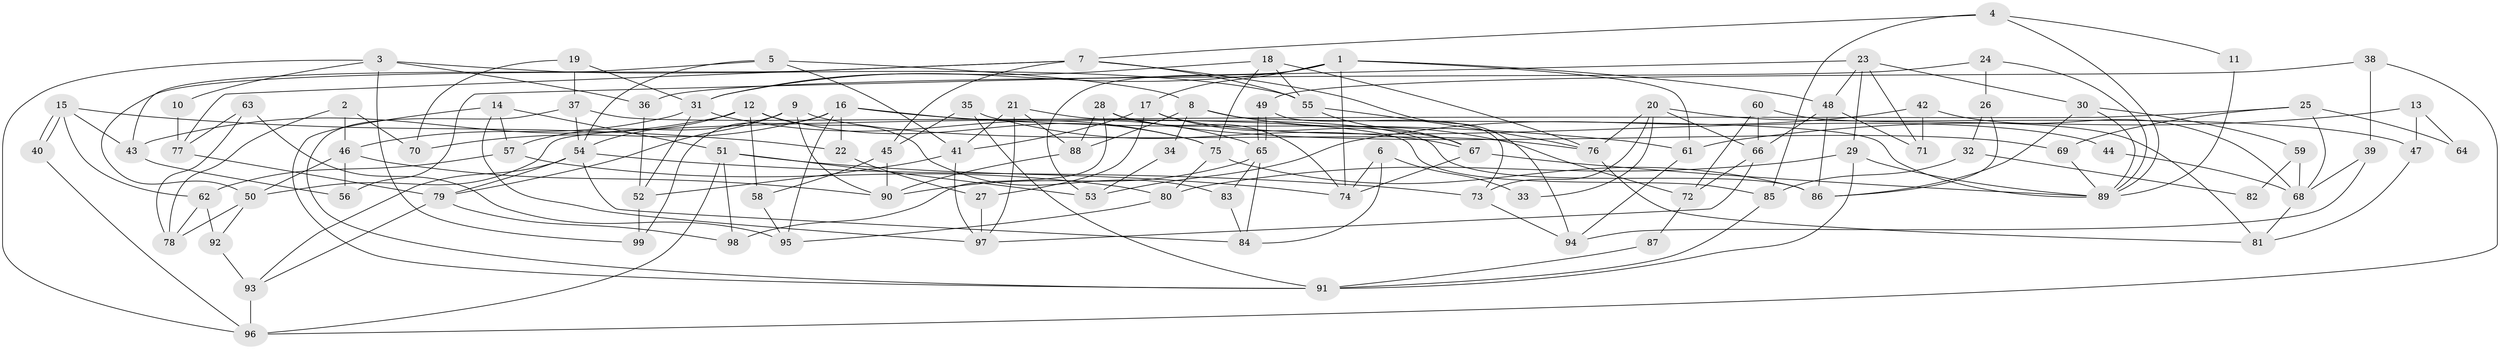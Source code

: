 // coarse degree distribution, {8: 0.1, 4: 0.2, 2: 0.04, 5: 0.18, 6: 0.18, 7: 0.08, 3: 0.16, 9: 0.06}
// Generated by graph-tools (version 1.1) at 2025/37/03/04/25 23:37:11]
// undirected, 99 vertices, 198 edges
graph export_dot {
  node [color=gray90,style=filled];
  1;
  2;
  3;
  4;
  5;
  6;
  7;
  8;
  9;
  10;
  11;
  12;
  13;
  14;
  15;
  16;
  17;
  18;
  19;
  20;
  21;
  22;
  23;
  24;
  25;
  26;
  27;
  28;
  29;
  30;
  31;
  32;
  33;
  34;
  35;
  36;
  37;
  38;
  39;
  40;
  41;
  42;
  43;
  44;
  45;
  46;
  47;
  48;
  49;
  50;
  51;
  52;
  53;
  54;
  55;
  56;
  57;
  58;
  59;
  60;
  61;
  62;
  63;
  64;
  65;
  66;
  67;
  68;
  69;
  70;
  71;
  72;
  73;
  74;
  75;
  76;
  77;
  78;
  79;
  80;
  81;
  82;
  83;
  84;
  85;
  86;
  87;
  88;
  89;
  90;
  91;
  92;
  93;
  94;
  95;
  96;
  97;
  98;
  99;
  1 -- 31;
  1 -- 17;
  1 -- 48;
  1 -- 53;
  1 -- 61;
  1 -- 74;
  2 -- 70;
  2 -- 78;
  2 -- 46;
  3 -- 96;
  3 -- 55;
  3 -- 10;
  3 -- 36;
  3 -- 99;
  4 -- 89;
  4 -- 85;
  4 -- 7;
  4 -- 11;
  5 -- 54;
  5 -- 41;
  5 -- 8;
  5 -- 43;
  6 -- 74;
  6 -- 84;
  6 -- 33;
  7 -- 94;
  7 -- 45;
  7 -- 50;
  7 -- 55;
  7 -- 77;
  8 -- 89;
  8 -- 34;
  8 -- 72;
  8 -- 88;
  9 -- 90;
  9 -- 76;
  9 -- 57;
  9 -- 79;
  10 -- 77;
  11 -- 89;
  12 -- 75;
  12 -- 54;
  12 -- 43;
  12 -- 58;
  12 -- 83;
  13 -- 47;
  13 -- 61;
  13 -- 64;
  14 -- 97;
  14 -- 91;
  14 -- 51;
  14 -- 57;
  15 -- 40;
  15 -- 40;
  15 -- 43;
  15 -- 22;
  15 -- 62;
  16 -- 65;
  16 -- 95;
  16 -- 22;
  16 -- 61;
  16 -- 70;
  16 -- 99;
  17 -- 67;
  17 -- 41;
  17 -- 27;
  17 -- 44;
  18 -- 75;
  18 -- 76;
  18 -- 31;
  18 -- 55;
  19 -- 37;
  19 -- 31;
  19 -- 70;
  20 -- 76;
  20 -- 66;
  20 -- 33;
  20 -- 47;
  20 -- 73;
  21 -- 97;
  21 -- 88;
  21 -- 41;
  21 -- 86;
  22 -- 27;
  23 -- 56;
  23 -- 29;
  23 -- 30;
  23 -- 48;
  23 -- 71;
  24 -- 36;
  24 -- 89;
  24 -- 26;
  25 -- 50;
  25 -- 69;
  25 -- 64;
  25 -- 68;
  26 -- 86;
  26 -- 32;
  27 -- 97;
  28 -- 74;
  28 -- 88;
  28 -- 69;
  28 -- 98;
  29 -- 89;
  29 -- 80;
  29 -- 91;
  30 -- 86;
  30 -- 59;
  30 -- 89;
  31 -- 46;
  31 -- 52;
  31 -- 75;
  32 -- 85;
  32 -- 82;
  34 -- 53;
  35 -- 67;
  35 -- 45;
  35 -- 91;
  36 -- 52;
  37 -- 54;
  37 -- 91;
  37 -- 85;
  38 -- 49;
  38 -- 39;
  38 -- 96;
  39 -- 68;
  39 -- 94;
  40 -- 96;
  41 -- 52;
  41 -- 97;
  42 -- 71;
  42 -- 53;
  42 -- 68;
  43 -- 56;
  44 -- 68;
  45 -- 90;
  45 -- 58;
  46 -- 50;
  46 -- 56;
  46 -- 90;
  47 -- 81;
  48 -- 66;
  48 -- 71;
  48 -- 86;
  49 -- 73;
  49 -- 65;
  49 -- 65;
  50 -- 78;
  50 -- 92;
  51 -- 98;
  51 -- 53;
  51 -- 74;
  51 -- 96;
  52 -- 99;
  54 -- 79;
  54 -- 93;
  54 -- 73;
  54 -- 84;
  55 -- 67;
  55 -- 76;
  57 -- 62;
  57 -- 80;
  58 -- 95;
  59 -- 68;
  59 -- 82;
  60 -- 72;
  60 -- 66;
  60 -- 81;
  61 -- 94;
  62 -- 78;
  62 -- 92;
  63 -- 77;
  63 -- 95;
  63 -- 78;
  65 -- 84;
  65 -- 83;
  65 -- 90;
  66 -- 97;
  66 -- 72;
  67 -- 74;
  67 -- 89;
  68 -- 81;
  69 -- 89;
  72 -- 87;
  73 -- 94;
  75 -- 86;
  75 -- 80;
  76 -- 81;
  77 -- 79;
  79 -- 93;
  79 -- 98;
  80 -- 95;
  83 -- 84;
  85 -- 91;
  87 -- 91;
  88 -- 90;
  92 -- 93;
  93 -- 96;
}
